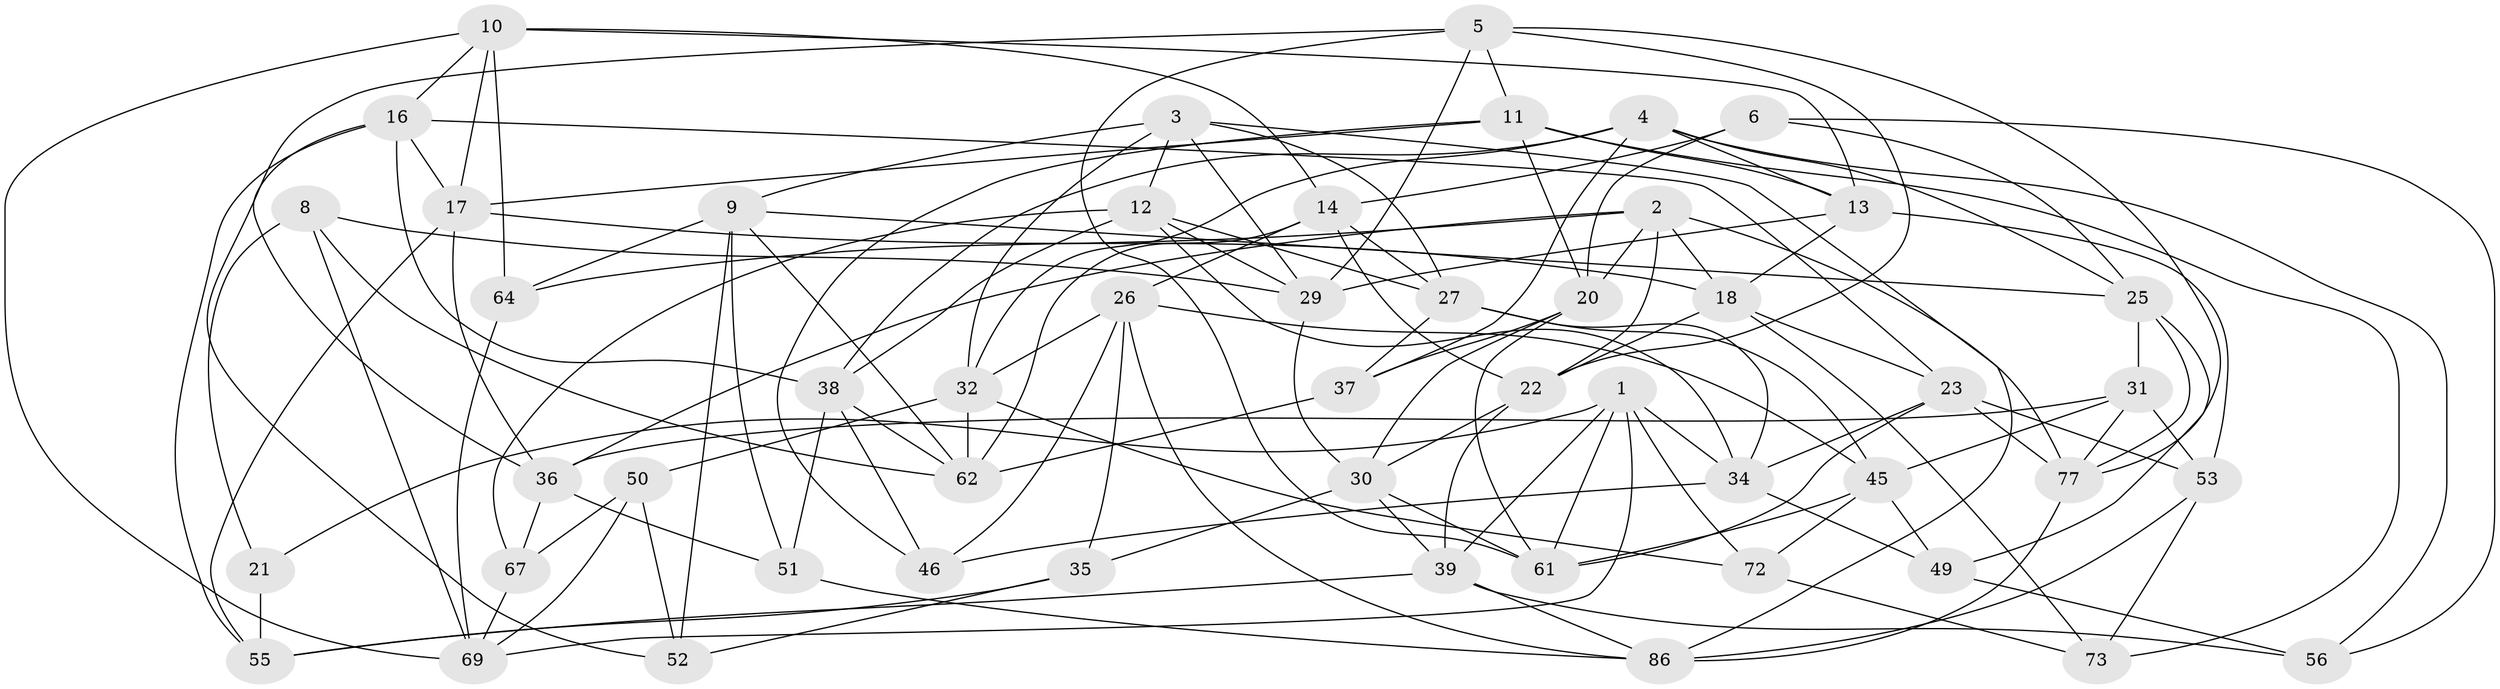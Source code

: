 // Generated by graph-tools (version 1.1) at 2025/24/03/03/25 07:24:31]
// undirected, 51 vertices, 136 edges
graph export_dot {
graph [start="1"]
  node [color=gray90,style=filled];
  1 [super="+7"];
  2 [super="+15"];
  3 [super="+19"];
  4 [super="+47"];
  5 [super="+85"];
  6;
  8;
  9 [super="+42"];
  10 [super="+58"];
  11 [super="+59"];
  12 [super="+83"];
  13 [super="+40"];
  14 [super="+24"];
  16 [super="+28"];
  17 [super="+43"];
  18 [super="+74"];
  20 [super="+57"];
  21;
  22 [super="+66"];
  23 [super="+82"];
  25 [super="+80"];
  26 [super="+33"];
  27 [super="+41"];
  29 [super="+78"];
  30 [super="+48"];
  31 [super="+44"];
  32 [super="+68"];
  34 [super="+63"];
  35;
  36 [super="+54"];
  37;
  38 [super="+70"];
  39 [super="+75"];
  45 [super="+71"];
  46;
  49;
  50;
  51;
  52;
  53 [super="+79"];
  55 [super="+60"];
  56;
  61 [super="+65"];
  62 [super="+81"];
  64;
  67;
  69 [super="+76"];
  72;
  73;
  77 [super="+84"];
  86 [super="+87"];
  1 -- 21;
  1 -- 72;
  1 -- 61;
  1 -- 39;
  1 -- 34;
  1 -- 69;
  2 -- 64;
  2 -- 18;
  2 -- 36;
  2 -- 22;
  2 -- 77;
  2 -- 20;
  3 -- 12;
  3 -- 27;
  3 -- 32;
  3 -- 9;
  3 -- 29;
  3 -- 86;
  4 -- 32;
  4 -- 56;
  4 -- 37;
  4 -- 38;
  4 -- 25;
  4 -- 13;
  5 -- 77;
  5 -- 52;
  5 -- 29;
  5 -- 11;
  5 -- 61;
  5 -- 22;
  6 -- 25;
  6 -- 56;
  6 -- 14;
  6 -- 20;
  8 -- 21;
  8 -- 29;
  8 -- 62;
  8 -- 69;
  9 -- 62;
  9 -- 51;
  9 -- 64;
  9 -- 52;
  9 -- 25;
  10 -- 69;
  10 -- 13;
  10 -- 17;
  10 -- 16;
  10 -- 64;
  10 -- 14;
  11 -- 20;
  11 -- 73;
  11 -- 46;
  11 -- 13;
  11 -- 17;
  12 -- 27;
  12 -- 67;
  12 -- 34;
  12 -- 29;
  12 -- 38;
  13 -- 18;
  13 -- 29;
  13 -- 53;
  14 -- 26;
  14 -- 62;
  14 -- 27;
  14 -- 22;
  16 -- 17;
  16 -- 55;
  16 -- 23;
  16 -- 36;
  16 -- 38;
  17 -- 18;
  17 -- 36;
  17 -- 55;
  18 -- 73;
  18 -- 22;
  18 -- 23;
  20 -- 30;
  20 -- 37;
  20 -- 61;
  21 -- 55 [weight=2];
  22 -- 30;
  22 -- 39;
  23 -- 61;
  23 -- 53;
  23 -- 34;
  23 -- 77;
  25 -- 49;
  25 -- 77;
  25 -- 31;
  26 -- 86;
  26 -- 32;
  26 -- 35;
  26 -- 45;
  26 -- 46;
  27 -- 34;
  27 -- 45;
  27 -- 37;
  29 -- 30;
  30 -- 35;
  30 -- 61;
  30 -- 39;
  31 -- 45;
  31 -- 36;
  31 -- 53 [weight=2];
  31 -- 77;
  32 -- 50;
  32 -- 62;
  32 -- 72;
  34 -- 49;
  34 -- 46;
  35 -- 55;
  35 -- 52;
  36 -- 67;
  36 -- 51;
  37 -- 62;
  38 -- 46;
  38 -- 51;
  38 -- 62;
  39 -- 55;
  39 -- 56;
  39 -- 86;
  45 -- 61;
  45 -- 49;
  45 -- 72;
  49 -- 56;
  50 -- 67;
  50 -- 52;
  50 -- 69;
  51 -- 86;
  53 -- 73;
  53 -- 86;
  64 -- 69;
  67 -- 69;
  72 -- 73;
  77 -- 86;
}
